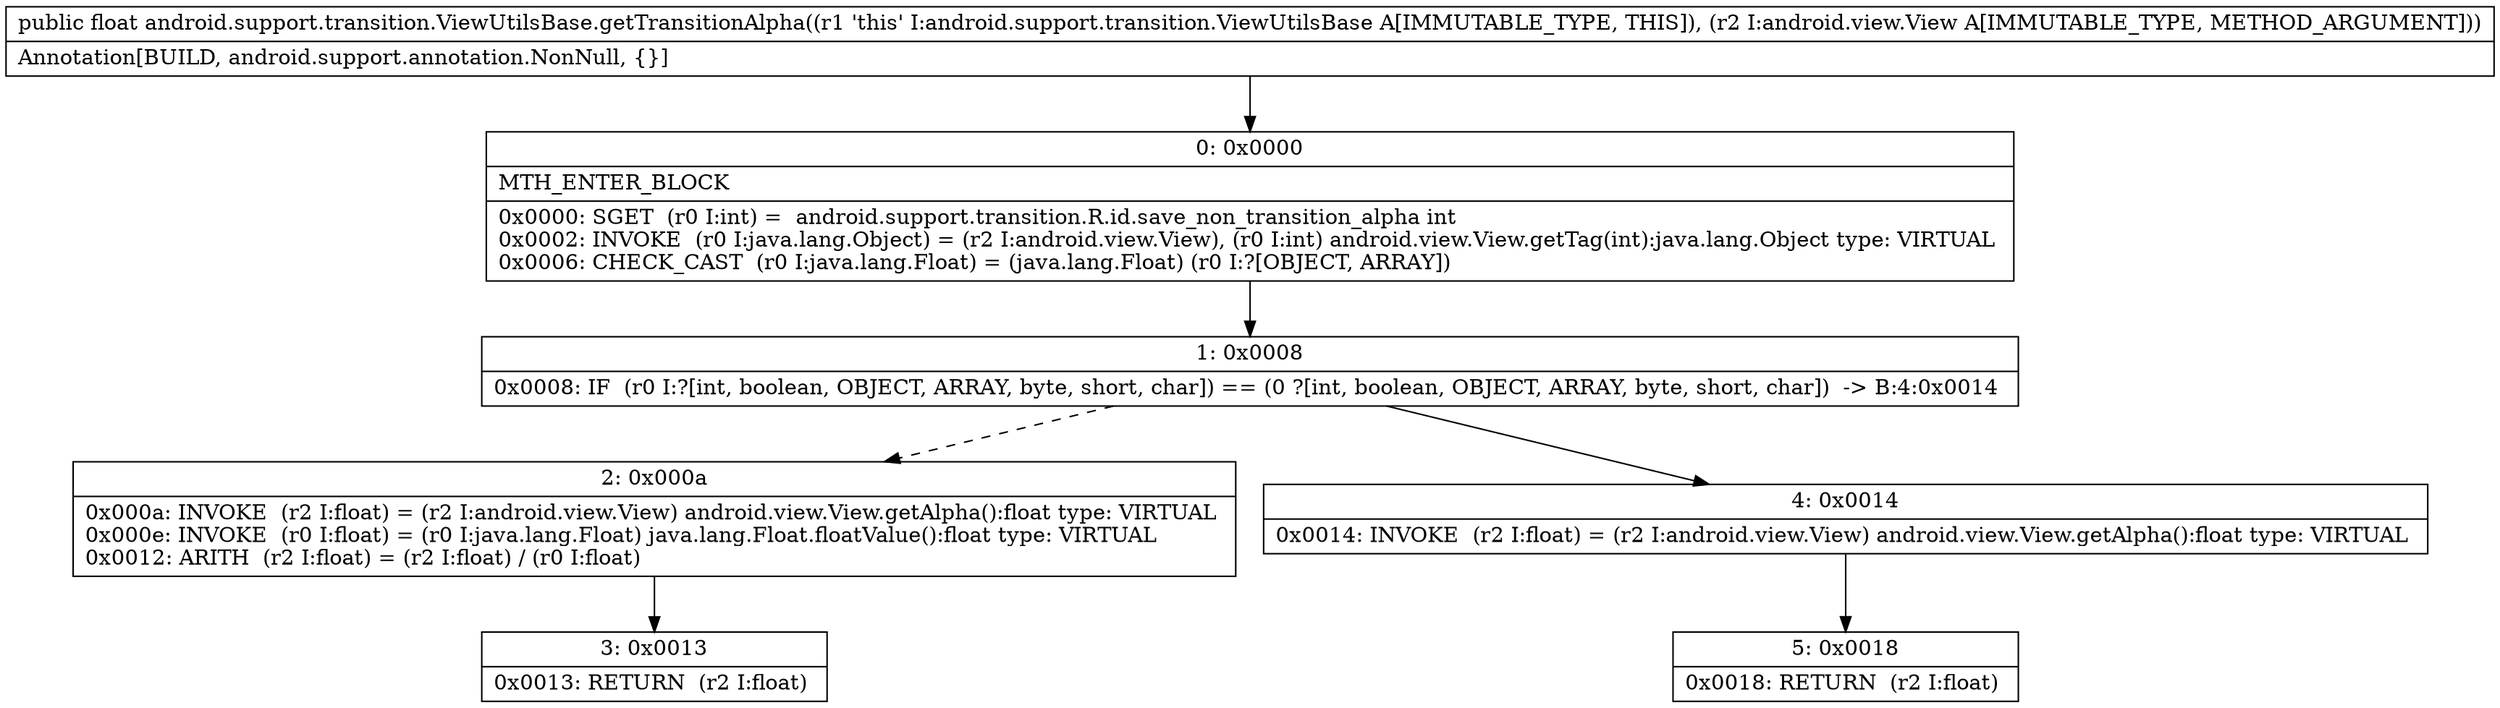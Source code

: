 digraph "CFG forandroid.support.transition.ViewUtilsBase.getTransitionAlpha(Landroid\/view\/View;)F" {
Node_0 [shape=record,label="{0\:\ 0x0000|MTH_ENTER_BLOCK\l|0x0000: SGET  (r0 I:int) =  android.support.transition.R.id.save_non_transition_alpha int \l0x0002: INVOKE  (r0 I:java.lang.Object) = (r2 I:android.view.View), (r0 I:int) android.view.View.getTag(int):java.lang.Object type: VIRTUAL \l0x0006: CHECK_CAST  (r0 I:java.lang.Float) = (java.lang.Float) (r0 I:?[OBJECT, ARRAY]) \l}"];
Node_1 [shape=record,label="{1\:\ 0x0008|0x0008: IF  (r0 I:?[int, boolean, OBJECT, ARRAY, byte, short, char]) == (0 ?[int, boolean, OBJECT, ARRAY, byte, short, char])  \-\> B:4:0x0014 \l}"];
Node_2 [shape=record,label="{2\:\ 0x000a|0x000a: INVOKE  (r2 I:float) = (r2 I:android.view.View) android.view.View.getAlpha():float type: VIRTUAL \l0x000e: INVOKE  (r0 I:float) = (r0 I:java.lang.Float) java.lang.Float.floatValue():float type: VIRTUAL \l0x0012: ARITH  (r2 I:float) = (r2 I:float) \/ (r0 I:float) \l}"];
Node_3 [shape=record,label="{3\:\ 0x0013|0x0013: RETURN  (r2 I:float) \l}"];
Node_4 [shape=record,label="{4\:\ 0x0014|0x0014: INVOKE  (r2 I:float) = (r2 I:android.view.View) android.view.View.getAlpha():float type: VIRTUAL \l}"];
Node_5 [shape=record,label="{5\:\ 0x0018|0x0018: RETURN  (r2 I:float) \l}"];
MethodNode[shape=record,label="{public float android.support.transition.ViewUtilsBase.getTransitionAlpha((r1 'this' I:android.support.transition.ViewUtilsBase A[IMMUTABLE_TYPE, THIS]), (r2 I:android.view.View A[IMMUTABLE_TYPE, METHOD_ARGUMENT]))  | Annotation[BUILD, android.support.annotation.NonNull, \{\}]\l}"];
MethodNode -> Node_0;
Node_0 -> Node_1;
Node_1 -> Node_2[style=dashed];
Node_1 -> Node_4;
Node_2 -> Node_3;
Node_4 -> Node_5;
}

